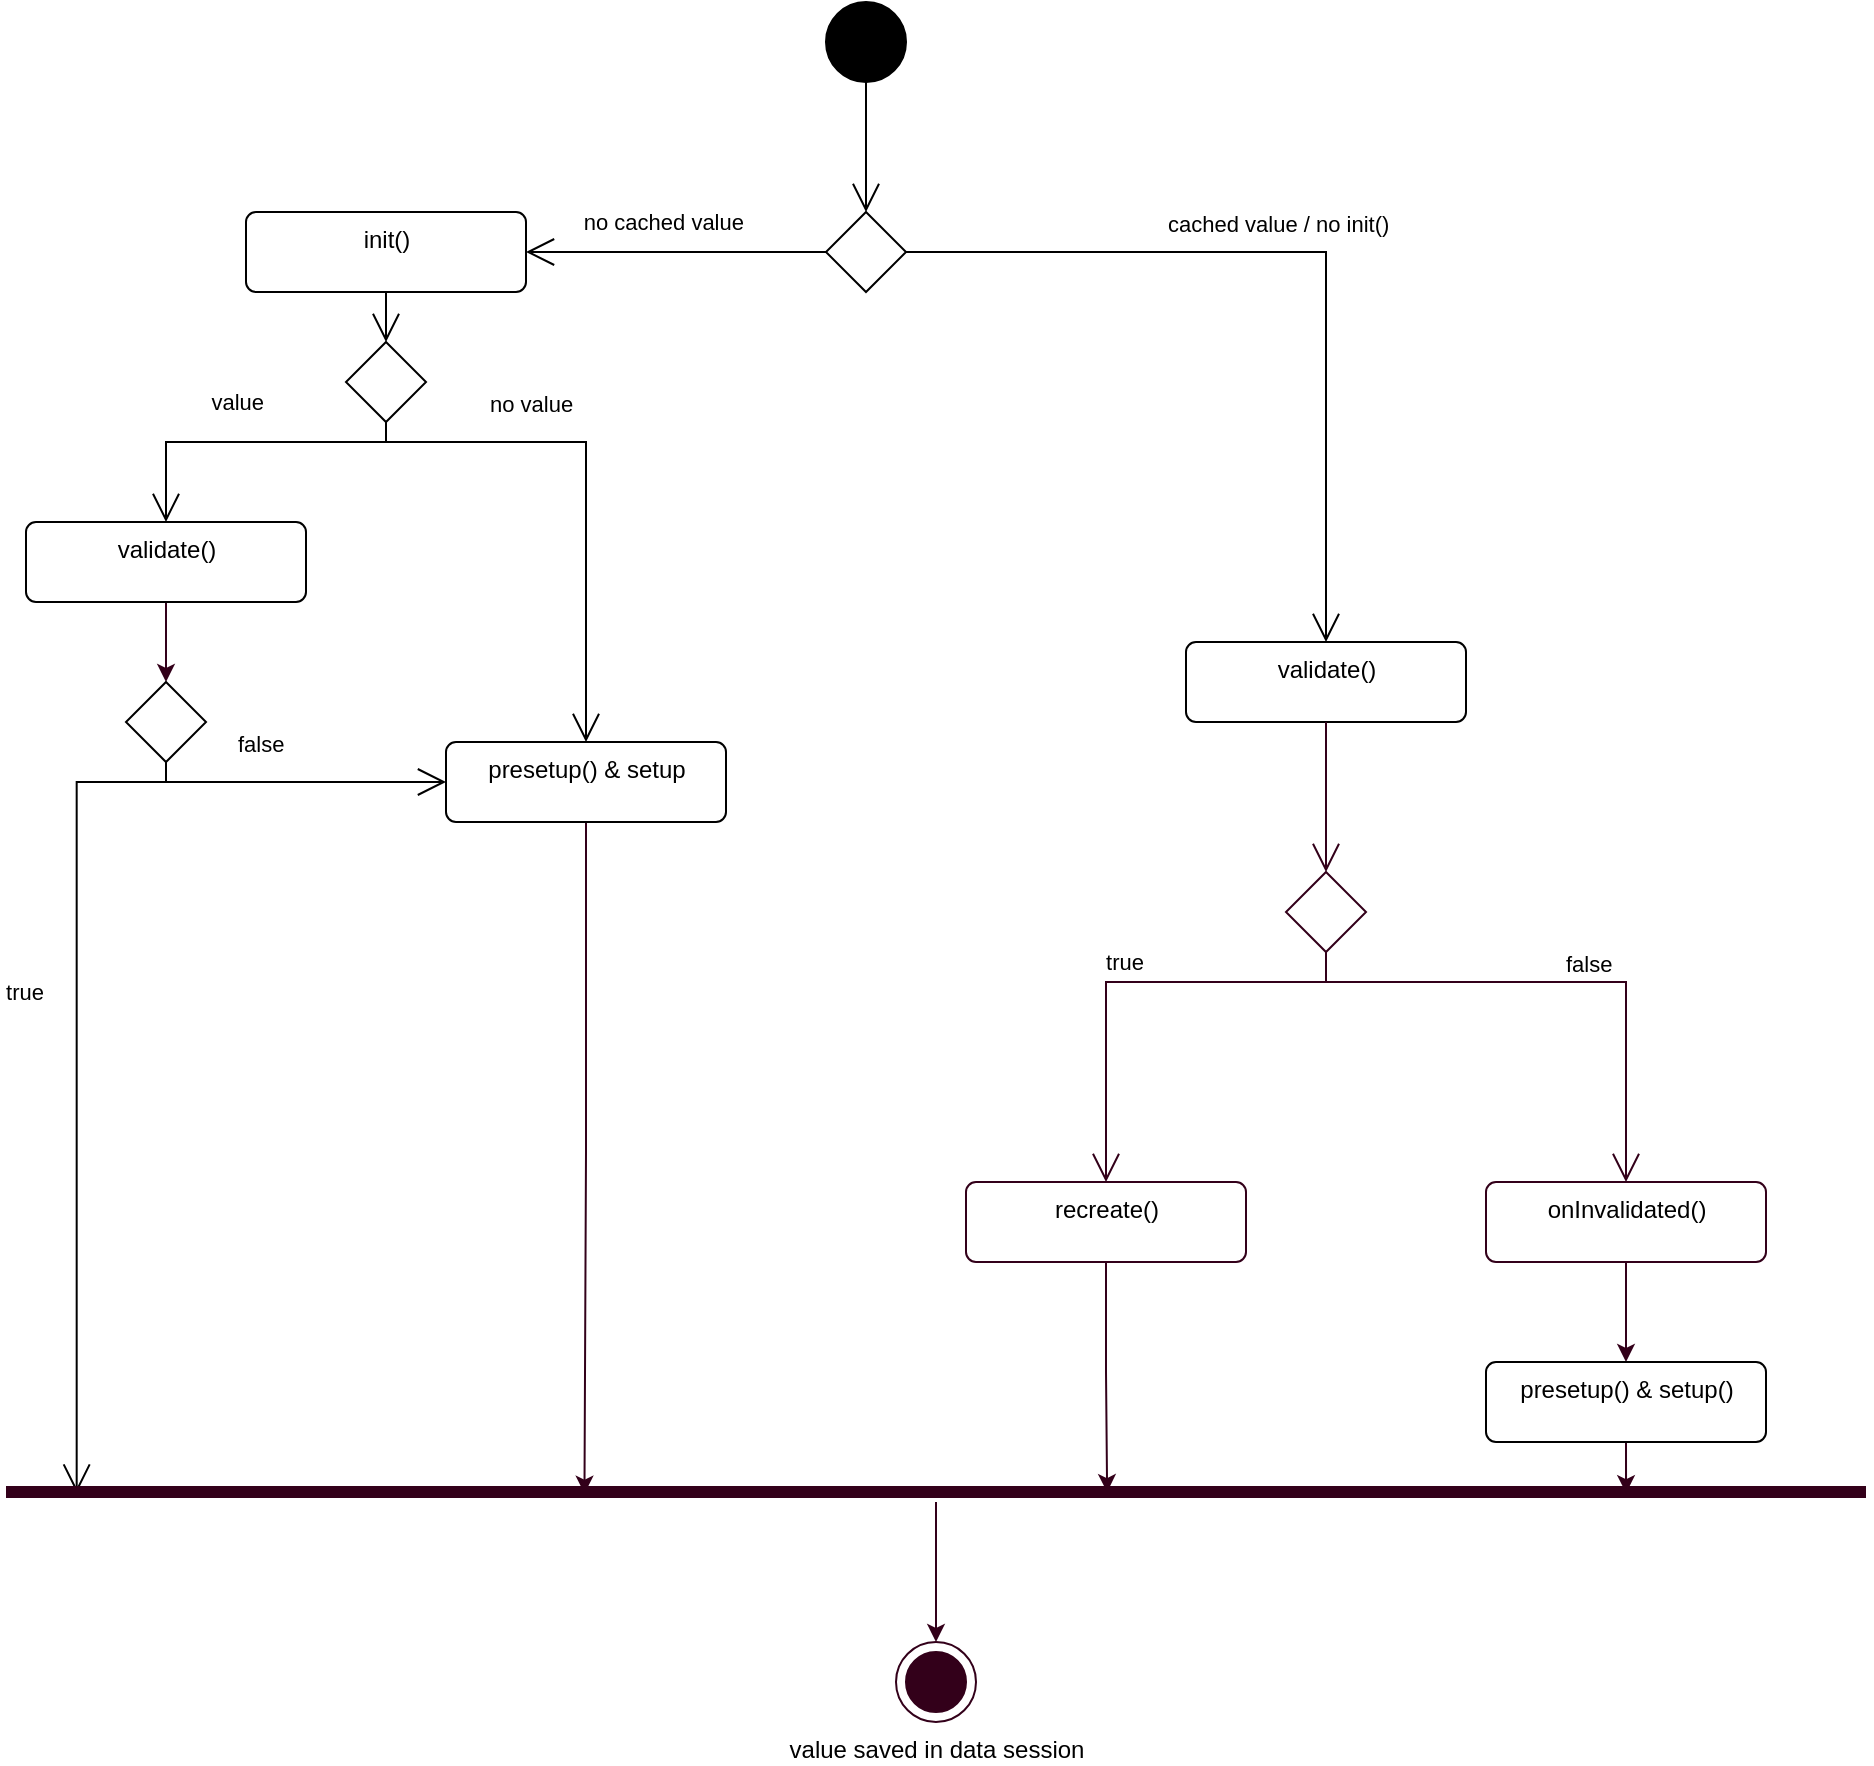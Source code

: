 <mxfile><diagram name="Page-1" id="58cdce13-f638-feb5-8d6f-7d28b1aa9fa0"><mxGraphModel dx="135" dy="1208" grid="1" gridSize="10" guides="1" tooltips="1" connect="1" arrows="1" fold="1" page="1" pageScale="1" pageWidth="1100" pageHeight="850" background="none" math="0" shadow="0"><root><mxCell id="0"/><mxCell id="1" parent="0"/><mxCell id="dekIcYocQhU7UO6VUYdP-1" value="" style="shape=ellipse;html=1;fillColor=#000000;fontSize=18;fontColor=#ffffff;" parent="1" vertex="1"><mxGeometry x="540" y="10" width="40" height="40" as="geometry"/></mxCell><mxCell id="dekIcYocQhU7UO6VUYdP-10" value="init()" style="html=1;align=center;verticalAlign=top;rounded=1;absoluteArcSize=1;arcSize=10;dashed=0;" parent="1" vertex="1"><mxGeometry x="250" y="115" width="140" height="40" as="geometry"/></mxCell><mxCell id="dekIcYocQhU7UO6VUYdP-11" value="validate()" style="html=1;align=center;verticalAlign=top;rounded=1;absoluteArcSize=1;arcSize=10;dashed=0;" parent="1" vertex="1"><mxGeometry x="720" y="330" width="140" height="40" as="geometry"/></mxCell><mxCell id="dekIcYocQhU7UO6VUYdP-66" style="edgeStyle=orthogonalEdgeStyle;rounded=0;orthogonalLoop=1;jettySize=auto;html=1;entryX=0.5;entryY=0;entryDx=0;entryDy=0;strokeColor=#33001A;" parent="1" source="dekIcYocQhU7UO6VUYdP-19" target="dekIcYocQhU7UO6VUYdP-34" edge="1"><mxGeometry relative="1" as="geometry"/></mxCell><mxCell id="dekIcYocQhU7UO6VUYdP-19" value="validate()" style="html=1;align=center;verticalAlign=top;rounded=1;absoluteArcSize=1;arcSize=10;dashed=0;" parent="1" vertex="1"><mxGeometry x="140" y="270" width="140" height="40" as="geometry"/></mxCell><mxCell id="dekIcYocQhU7UO6VUYdP-20" value="" style="shape=rhombus;html=1;labelPosition=right;align=left;verticalAlign=middle" parent="1" vertex="1"><mxGeometry x="540" y="115" width="40" height="40" as="geometry"/></mxCell><mxCell id="dekIcYocQhU7UO6VUYdP-21" value="" style="edgeStyle=elbowEdgeStyle;html=1;elbow=horizontal;align=right;verticalAlign=bottom;rounded=0;labelBackgroundColor=none;endArrow=open;endSize=12;exitX=0.5;exitY=1;exitDx=0;exitDy=0;" parent="1" source="dekIcYocQhU7UO6VUYdP-1" target="dekIcYocQhU7UO6VUYdP-20" edge="1"><mxGeometry relative="1" as="geometry"><mxPoint x="490" y="150" as="sourcePoint"/><Array as="points"><mxPoint x="560" y="100"/><mxPoint x="330" y="170"/><mxPoint x="210" y="380"/></Array></mxGeometry></mxCell><mxCell id="dekIcYocQhU7UO6VUYdP-22" value="no cached value&lt;br&gt;" style="edgeStyle=elbowEdgeStyle;html=1;elbow=vertical;align=right;endArrow=open;rounded=0;labelBackgroundColor=none;endSize=12;entryX=1;entryY=0.5;entryDx=0;entryDy=0;" parent="1" source="dekIcYocQhU7UO6VUYdP-20" target="dekIcYocQhU7UO6VUYdP-10" edge="1"><mxGeometry x="-0.467" y="-15" relative="1" as="geometry"><mxPoint x="380" y="135" as="targetPoint"/><Array as="points"><mxPoint x="450" y="135"/></Array><mxPoint as="offset"/></mxGeometry></mxCell><mxCell id="dekIcYocQhU7UO6VUYdP-23" value="cached value / no init()&amp;nbsp;" style="edgeStyle=elbowEdgeStyle;html=1;elbow=vertical;align=left;endArrow=open;rounded=0;labelBackgroundColor=none;verticalAlign=bottom;endSize=12;exitX=1;exitY=0.5;exitDx=0;exitDy=0;entryX=0.5;entryY=0;entryDx=0;entryDy=0;" parent="1" source="dekIcYocQhU7UO6VUYdP-20" target="dekIcYocQhU7UO6VUYdP-11" edge="1"><mxGeometry x="-0.365" y="5" relative="1" as="geometry"><mxPoint x="770" y="430" as="targetPoint"/><Array as="points"><mxPoint x="740" y="135"/></Array><mxPoint as="offset"/></mxGeometry></mxCell><mxCell id="dekIcYocQhU7UO6VUYdP-25" value="" style="shape=rhombus;html=1;labelPosition=right;align=left;verticalAlign=middle" parent="1" vertex="1"><mxGeometry x="300" y="180" width="40" height="40" as="geometry"/></mxCell><mxCell id="dekIcYocQhU7UO6VUYdP-26" value="" style="edgeStyle=elbowEdgeStyle;html=1;elbow=horizontal;align=right;verticalAlign=bottom;rounded=0;labelBackgroundColor=none;endArrow=open;endSize=12;exitX=0.5;exitY=1;exitDx=0;exitDy=0;" parent="1" source="dekIcYocQhU7UO6VUYdP-10" target="dekIcYocQhU7UO6VUYdP-25" edge="1"><mxGeometry relative="1" as="geometry"><mxPoint x="240" y="200" as="sourcePoint"/></mxGeometry></mxCell><mxCell id="dekIcYocQhU7UO6VUYdP-27" value="value" style="edgeStyle=elbowEdgeStyle;html=1;elbow=vertical;align=right;endArrow=open;rounded=0;labelBackgroundColor=none;endSize=12;entryX=0.5;entryY=0;entryDx=0;entryDy=0;" parent="1" source="dekIcYocQhU7UO6VUYdP-25" target="dekIcYocQhU7UO6VUYdP-19" edge="1"><mxGeometry x="-0.125" y="-20" relative="1" as="geometry"><mxPoint x="240" y="250" as="targetPoint"/><Array as="points"><mxPoint x="290" y="230"/></Array><mxPoint as="offset"/></mxGeometry></mxCell><mxCell id="dekIcYocQhU7UO6VUYdP-28" value="no value" style="edgeStyle=elbowEdgeStyle;html=1;elbow=vertical;align=left;endArrow=open;rounded=0;labelBackgroundColor=none;verticalAlign=bottom;endSize=12;entryX=0.5;entryY=0;entryDx=0;entryDy=0;" parent="1" source="dekIcYocQhU7UO6VUYdP-25" target="dekIcYocQhU7UO6VUYdP-42" edge="1"><mxGeometry x="-0.538" y="10" relative="1" as="geometry"><mxPoint x="470" y="490" as="targetPoint"/><Array as="points"><mxPoint x="370" y="230"/><mxPoint x="400" y="260"/></Array><mxPoint as="offset"/></mxGeometry></mxCell><mxCell id="dekIcYocQhU7UO6VUYdP-34" value="" style="shape=rhombus;html=1;labelPosition=right;align=left;verticalAlign=middle" parent="1" vertex="1"><mxGeometry x="190" y="350" width="40" height="40" as="geometry"/></mxCell><mxCell id="dekIcYocQhU7UO6VUYdP-35" value="" style="edgeStyle=elbowEdgeStyle;html=1;elbow=horizontal;align=right;verticalAlign=bottom;rounded=0;labelBackgroundColor=none;endArrow=open;endSize=12;" parent="1" target="dekIcYocQhU7UO6VUYdP-34" edge="1"><mxGeometry relative="1" as="geometry"><mxPoint x="220" y="350" as="sourcePoint"/></mxGeometry></mxCell><mxCell id="dekIcYocQhU7UO6VUYdP-36" value="true" style="edgeStyle=elbowEdgeStyle;html=1;elbow=vertical;align=right;endArrow=open;rounded=0;labelBackgroundColor=none;endSize=12;entryX=0.038;entryY=0.532;entryDx=0;entryDy=0;entryPerimeter=0;exitX=0.5;exitY=1;exitDx=0;exitDy=0;" parent="1" source="dekIcYocQhU7UO6VUYdP-34" target="dekIcYocQhU7UO6VUYdP-48" edge="1"><mxGeometry x="-0.171" y="-18" relative="1" as="geometry"><mxPoint x="130" y="721.875" as="targetPoint"/><Array as="points"><mxPoint x="190" y="400"/><mxPoint x="160" y="510"/></Array><mxPoint x="3" y="-10" as="offset"/></mxGeometry></mxCell><mxCell id="dekIcYocQhU7UO6VUYdP-37" value="false" style="edgeStyle=elbowEdgeStyle;html=1;elbow=vertical;align=left;endArrow=open;rounded=0;labelBackgroundColor=none;verticalAlign=bottom;endSize=12;entryX=0;entryY=0.5;entryDx=0;entryDy=0;" parent="1" source="dekIcYocQhU7UO6VUYdP-34" target="dekIcYocQhU7UO6VUYdP-42" edge="1"><mxGeometry x="-0.412" y="10" relative="1" as="geometry"><mxPoint x="320" y="400" as="targetPoint"/><Array as="points"><mxPoint x="320" y="400"/></Array><mxPoint as="offset"/></mxGeometry></mxCell><mxCell id="dekIcYocQhU7UO6VUYdP-60" style="edgeStyle=orthogonalEdgeStyle;rounded=0;orthogonalLoop=1;jettySize=auto;html=1;strokeColor=#33001A;entryX=0.311;entryY=0.582;entryDx=0;entryDy=0;entryPerimeter=0;" parent="1" source="dekIcYocQhU7UO6VUYdP-42" target="dekIcYocQhU7UO6VUYdP-48" edge="1"><mxGeometry relative="1" as="geometry"><mxPoint x="440" y="680" as="targetPoint"/></mxGeometry></mxCell><mxCell id="dekIcYocQhU7UO6VUYdP-42" value="presetup() &amp;amp; setup" style="html=1;align=center;verticalAlign=top;rounded=1;absoluteArcSize=1;arcSize=10;dashed=0;" parent="1" vertex="1"><mxGeometry x="350" y="380" width="140" height="40" as="geometry"/></mxCell><mxCell id="dekIcYocQhU7UO6VUYdP-65" style="edgeStyle=orthogonalEdgeStyle;rounded=0;orthogonalLoop=1;jettySize=auto;html=1;strokeColor=#33001A;" parent="1" source="dekIcYocQhU7UO6VUYdP-48" target="dekIcYocQhU7UO6VUYdP-59" edge="1"><mxGeometry relative="1" as="geometry"/></mxCell><mxCell id="dekIcYocQhU7UO6VUYdP-48" value="" style="shape=line;html=1;strokeWidth=6;strokeColor=#33001A;" parent="1" vertex="1"><mxGeometry x="130" y="750" width="930" height="10" as="geometry"/></mxCell><mxCell id="dekIcYocQhU7UO6VUYdP-51" value="" style="shape=rhombus;html=1;labelPosition=right;align=left;verticalAlign=middle;strokeColor=#33001A;" parent="1" vertex="1"><mxGeometry x="770" y="445" width="40" height="40" as="geometry"/></mxCell><mxCell id="dekIcYocQhU7UO6VUYdP-52" value="" style="edgeStyle=elbowEdgeStyle;html=1;elbow=horizontal;align=right;verticalAlign=bottom;rounded=0;labelBackgroundColor=none;endArrow=open;endSize=12;strokeColor=#33001A;exitX=0.5;exitY=1;exitDx=0;exitDy=0;" parent="1" source="dekIcYocQhU7UO6VUYdP-11" target="dekIcYocQhU7UO6VUYdP-51" edge="1"><mxGeometry relative="1" as="geometry"><mxPoint x="790" y="425" as="sourcePoint"/></mxGeometry></mxCell><mxCell id="dekIcYocQhU7UO6VUYdP-53" value="true" style="edgeStyle=elbowEdgeStyle;html=1;elbow=vertical;align=right;endArrow=open;rounded=0;labelBackgroundColor=none;endSize=12;strokeColor=#33001A;entryX=0.5;entryY=0;entryDx=0;entryDy=0;" parent="1" source="dekIcYocQhU7UO6VUYdP-51" target="dekIcYocQhU7UO6VUYdP-55" edge="1"><mxGeometry x="-0.067" y="-10" relative="1" as="geometry"><mxPoint x="690" y="525" as="targetPoint"/><Array as="points"><mxPoint x="630" y="500"/><mxPoint x="730" y="510"/></Array><mxPoint as="offset"/></mxGeometry></mxCell><mxCell id="dekIcYocQhU7UO6VUYdP-54" value="false" style="edgeStyle=elbowEdgeStyle;html=1;elbow=vertical;align=left;endArrow=open;rounded=0;labelBackgroundColor=none;verticalAlign=bottom;endSize=12;strokeColor=#33001A;entryX=0.5;entryY=0;entryDx=0;entryDy=0;" parent="1" source="dekIcYocQhU7UO6VUYdP-51" target="dekIcYocQhU7UO6VUYdP-56" edge="1"><mxGeometry relative="1" as="geometry"><mxPoint x="920" y="525" as="targetPoint"/><Array as="points"><mxPoint x="920" y="500"/></Array></mxGeometry></mxCell><mxCell id="dekIcYocQhU7UO6VUYdP-64" style="edgeStyle=orthogonalEdgeStyle;rounded=0;orthogonalLoop=1;jettySize=auto;html=1;entryX=0.592;entryY=0.507;entryDx=0;entryDy=0;entryPerimeter=0;strokeColor=#33001A;" parent="1" source="dekIcYocQhU7UO6VUYdP-55" target="dekIcYocQhU7UO6VUYdP-48" edge="1"><mxGeometry relative="1" as="geometry"/></mxCell><mxCell id="dekIcYocQhU7UO6VUYdP-55" value="recreate()" style="html=1;align=center;verticalAlign=top;rounded=1;absoluteArcSize=1;arcSize=10;dashed=0;strokeColor=#33001A;" parent="1" vertex="1"><mxGeometry x="610" y="600" width="140" height="40" as="geometry"/></mxCell><mxCell id="dekIcYocQhU7UO6VUYdP-58" style="edgeStyle=orthogonalEdgeStyle;rounded=0;orthogonalLoop=1;jettySize=auto;html=1;entryX=0.5;entryY=0;entryDx=0;entryDy=0;strokeColor=#33001A;" parent="1" source="dekIcYocQhU7UO6VUYdP-56" target="dekIcYocQhU7UO6VUYdP-57" edge="1"><mxGeometry relative="1" as="geometry"/></mxCell><mxCell id="dekIcYocQhU7UO6VUYdP-56" value="onInvalidated()" style="html=1;align=center;verticalAlign=top;rounded=1;absoluteArcSize=1;arcSize=10;dashed=0;strokeColor=#33001A;" parent="1" vertex="1"><mxGeometry x="870" y="600" width="140" height="40" as="geometry"/></mxCell><mxCell id="dekIcYocQhU7UO6VUYdP-63" style="edgeStyle=orthogonalEdgeStyle;rounded=0;orthogonalLoop=1;jettySize=auto;html=1;entryX=0.871;entryY=0.557;entryDx=0;entryDy=0;entryPerimeter=0;strokeColor=#33001A;" parent="1" source="dekIcYocQhU7UO6VUYdP-57" target="dekIcYocQhU7UO6VUYdP-48" edge="1"><mxGeometry relative="1" as="geometry"/></mxCell><mxCell id="dekIcYocQhU7UO6VUYdP-57" value="presetup() &amp;amp; setup()" style="html=1;align=center;verticalAlign=top;rounded=1;absoluteArcSize=1;arcSize=10;dashed=0;" parent="1" vertex="1"><mxGeometry x="870" y="690" width="140" height="40" as="geometry"/></mxCell><mxCell id="dekIcYocQhU7UO6VUYdP-59" value="value saved in data session" style="shape=mxgraph.sysml.actFinal;html=1;verticalLabelPosition=bottom;labelBackgroundColor=#ffffff;verticalAlign=top;strokeColor=#33001A;" parent="1" vertex="1"><mxGeometry x="575" y="830" width="40" height="40" as="geometry"/></mxCell></root></mxGraphModel></diagram></mxfile>